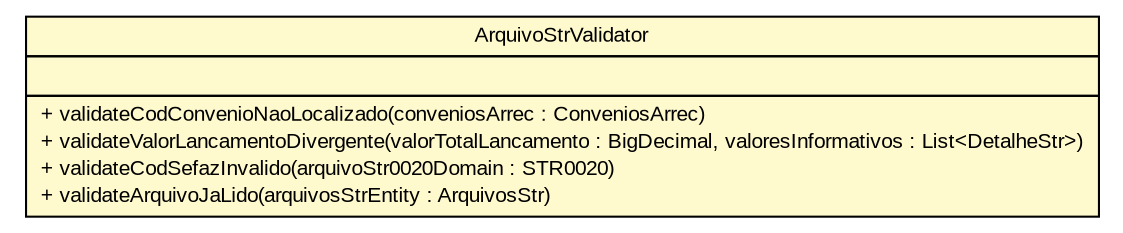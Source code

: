 #!/usr/local/bin/dot
#
# Class diagram 
# Generated by UMLGraph version R5_6 (http://www.umlgraph.org/)
#

digraph G {
	edge [fontname="arial",fontsize=10,labelfontname="arial",labelfontsize=10];
	node [fontname="arial",fontsize=10,shape=plaintext];
	nodesep=0.25;
	ranksep=0.5;
	// br.gov.to.sefaz.arr.processamento.validation.validator.str.ArquivoStrValidator
	c191397 [label=<<table title="br.gov.to.sefaz.arr.processamento.validation.validator.str.ArquivoStrValidator" border="0" cellborder="1" cellspacing="0" cellpadding="2" port="p" bgcolor="lemonChiffon" href="./ArquivoStrValidator.html">
		<tr><td><table border="0" cellspacing="0" cellpadding="1">
<tr><td align="center" balign="center"> ArquivoStrValidator </td></tr>
		</table></td></tr>
		<tr><td><table border="0" cellspacing="0" cellpadding="1">
<tr><td align="left" balign="left">  </td></tr>
		</table></td></tr>
		<tr><td><table border="0" cellspacing="0" cellpadding="1">
<tr><td align="left" balign="left"> + validateCodConvenioNaoLocalizado(conveniosArrec : ConveniosArrec) </td></tr>
<tr><td align="left" balign="left"> + validateValorLancamentoDivergente(valorTotalLancamento : BigDecimal, valoresInformativos : List&lt;DetalheStr&gt;) </td></tr>
<tr><td align="left" balign="left"> + validateCodSefazInvalido(arquivoStr0020Domain : STR0020) </td></tr>
<tr><td align="left" balign="left"> + validateArquivoJaLido(arquivosStrEntity : ArquivosStr) </td></tr>
		</table></td></tr>
		</table>>, URL="./ArquivoStrValidator.html", fontname="arial", fontcolor="black", fontsize=10.0];
}

